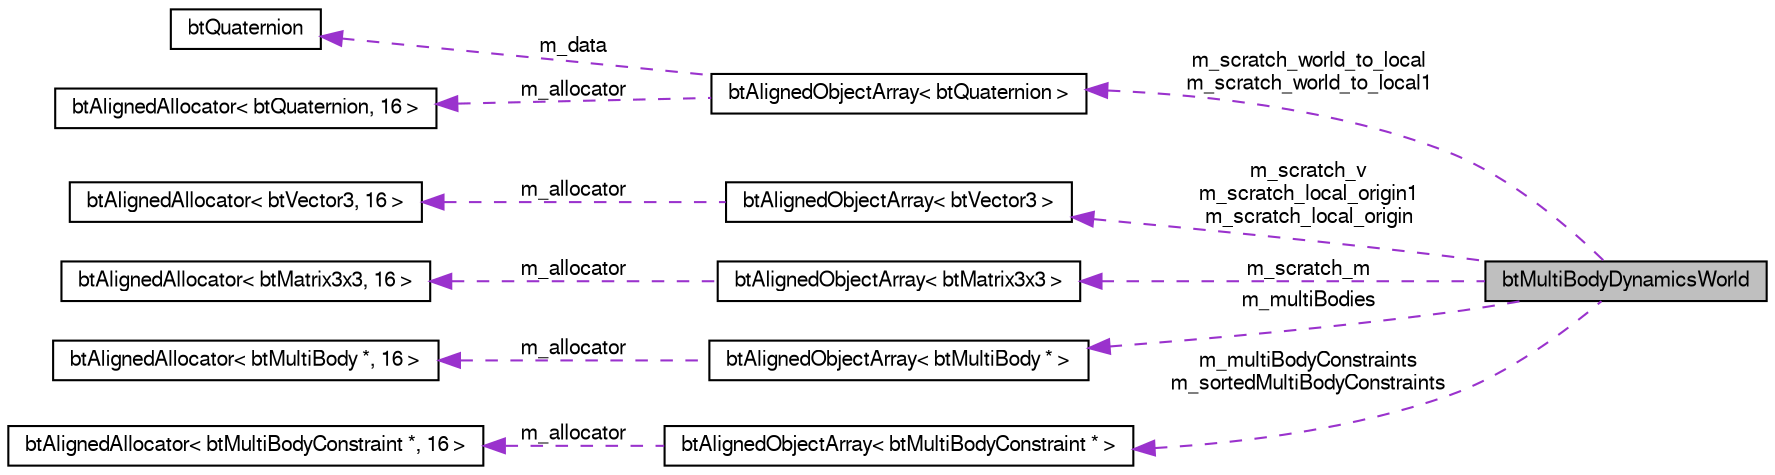 digraph G
{
  bgcolor="transparent";
  edge [fontname="FreeSans",fontsize=10,labelfontname="FreeSans",labelfontsize=10];
  node [fontname="FreeSans",fontsize=10,shape=record];
  rankdir=LR;
  Node1 [label="btMultiBodyDynamicsWorld",height=0.2,width=0.4,color="black", fillcolor="grey75", style="filled" fontcolor="black"];
  Node2 -> Node1 [dir=back,color="darkorchid3",fontsize=10,style="dashed",label="m_scratch_world_to_local\nm_scratch_world_to_local1"];
  Node2 [label="btAlignedObjectArray\< btQuaternion \>",height=0.2,width=0.4,color="black",URL="$classbt_aligned_object_array.html"];
  Node3 -> Node2 [dir=back,color="darkorchid3",fontsize=10,style="dashed",label="m_data"];
  Node3 [label="btQuaternion",height=0.2,width=0.4,color="black",URL="$classbt_quaternion.html",tooltip="The btQuaternion implements quaternion to perform linear algebra rotations in combination..."];
  Node4 -> Node2 [dir=back,color="darkorchid3",fontsize=10,style="dashed",label="m_allocator"];
  Node4 [label="btAlignedAllocator\< btQuaternion, 16 \>",height=0.2,width=0.4,color="black",URL="$classbt_aligned_allocator.html"];
  Node5 -> Node1 [dir=back,color="darkorchid3",fontsize=10,style="dashed",label="m_scratch_v\nm_scratch_local_origin1\nm_scratch_local_origin"];
  Node5 [label="btAlignedObjectArray\< btVector3 \>",height=0.2,width=0.4,color="black",URL="$classbt_aligned_object_array.html"];
  Node6 -> Node5 [dir=back,color="darkorchid3",fontsize=10,style="dashed",label="m_allocator"];
  Node6 [label="btAlignedAllocator\< btVector3, 16 \>",height=0.2,width=0.4,color="black",URL="$classbt_aligned_allocator.html"];
  Node7 -> Node1 [dir=back,color="darkorchid3",fontsize=10,style="dashed",label="m_scratch_m"];
  Node7 [label="btAlignedObjectArray\< btMatrix3x3 \>",height=0.2,width=0.4,color="black",URL="$classbt_aligned_object_array.html"];
  Node8 -> Node7 [dir=back,color="darkorchid3",fontsize=10,style="dashed",label="m_allocator"];
  Node8 [label="btAlignedAllocator\< btMatrix3x3, 16 \>",height=0.2,width=0.4,color="black",URL="$classbt_aligned_allocator.html"];
  Node9 -> Node1 [dir=back,color="darkorchid3",fontsize=10,style="dashed",label="m_multiBodies"];
  Node9 [label="btAlignedObjectArray\< btMultiBody * \>",height=0.2,width=0.4,color="black",URL="$classbt_aligned_object_array.html"];
  Node10 -> Node9 [dir=back,color="darkorchid3",fontsize=10,style="dashed",label="m_allocator"];
  Node10 [label="btAlignedAllocator\< btMultiBody *, 16 \>",height=0.2,width=0.4,color="black",URL="$classbt_aligned_allocator.html"];
  Node11 -> Node1 [dir=back,color="darkorchid3",fontsize=10,style="dashed",label="m_multiBodyConstraints\nm_sortedMultiBodyConstraints"];
  Node11 [label="btAlignedObjectArray\< btMultiBodyConstraint * \>",height=0.2,width=0.4,color="black",URL="$classbt_aligned_object_array.html"];
  Node12 -> Node11 [dir=back,color="darkorchid3",fontsize=10,style="dashed",label="m_allocator"];
  Node12 [label="btAlignedAllocator\< btMultiBodyConstraint *, 16 \>",height=0.2,width=0.4,color="black",URL="$classbt_aligned_allocator.html"];
}
